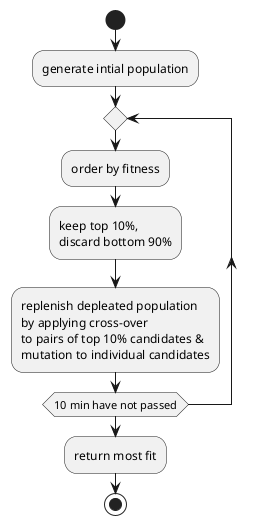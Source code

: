 @startuml

start

:generate intial population;

repeat 
  :order by fitness;
  :keep top 10%,\ndiscard bottom 90%;
  :replenish depleated population\nby applying cross-over\nto pairs of top 10% candidates &\nmutation to individual candidates;
repeat while (10 min have not passed)
:return most fit;
stop

@enduml
